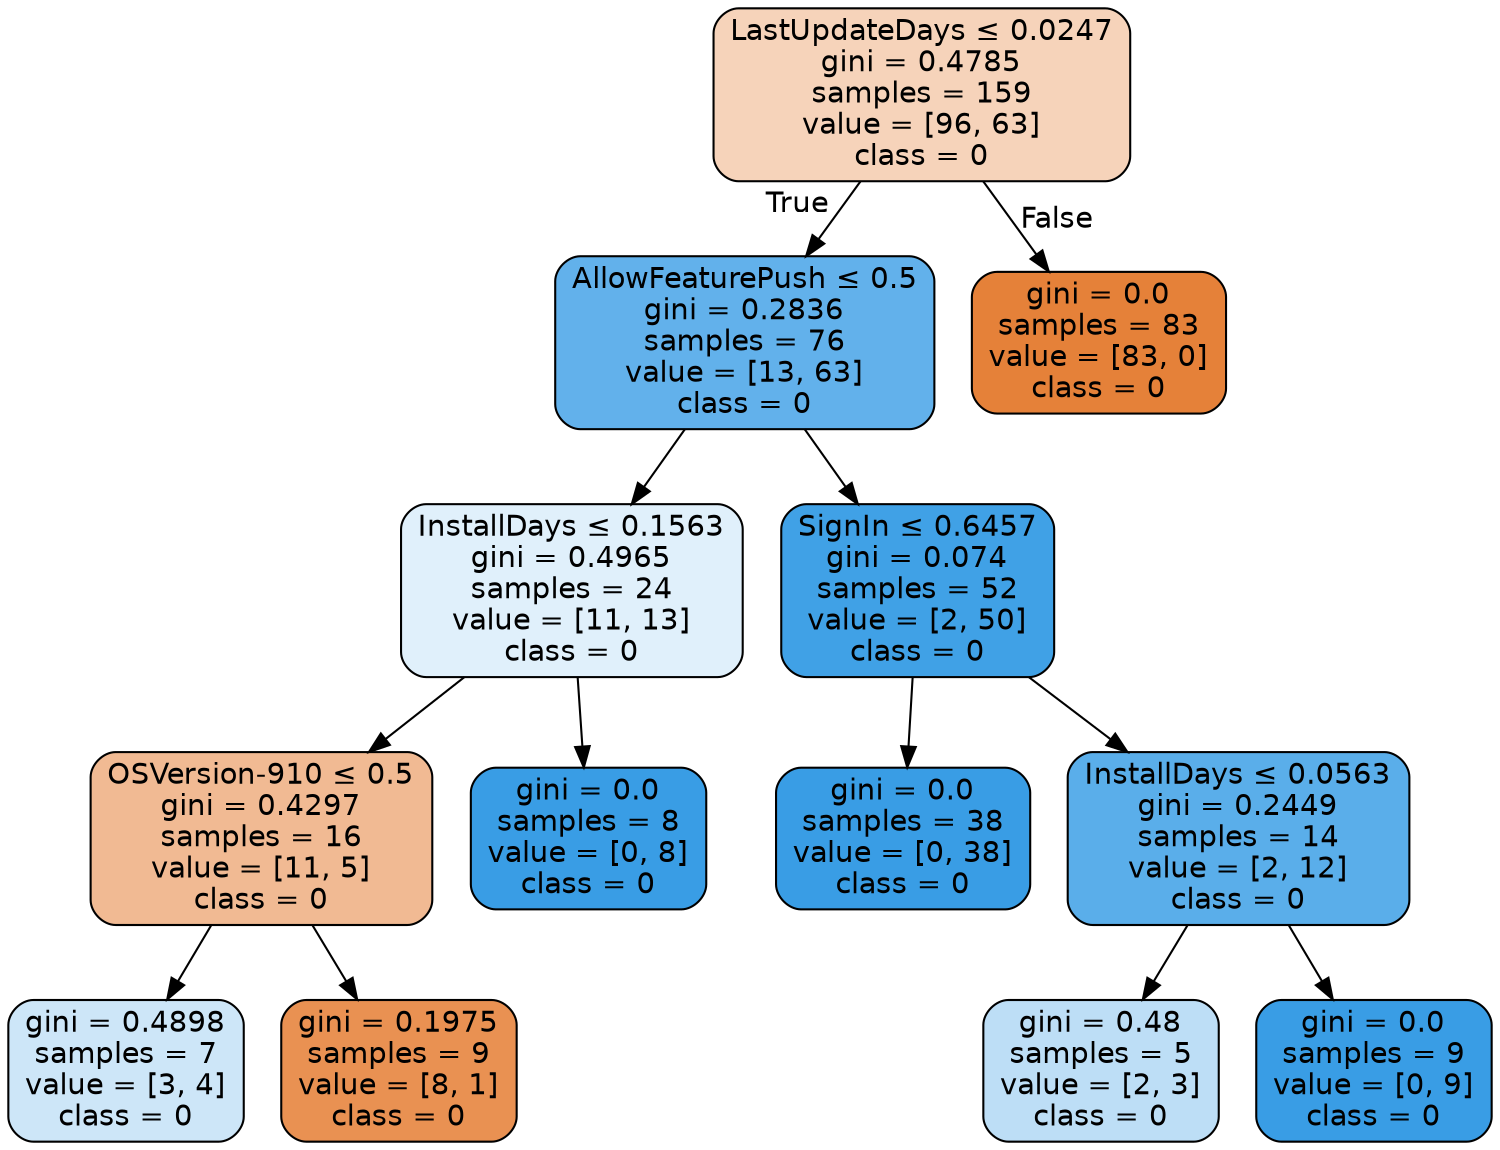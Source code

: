 digraph Tree {
node [shape=box, style="filled, rounded", color="black", fontname=helvetica] ;
edge [fontname=helvetica] ;
0 [label=<LastUpdateDays &le; 0.0247<br/>gini = 0.4785<br/>samples = 159<br/>value = [96, 63]<br/>class = 0>, fillcolor="#e5813958"] ;
1 [label=<AllowFeaturePush &le; 0.5<br/>gini = 0.2836<br/>samples = 76<br/>value = [13, 63]<br/>class = 0>, fillcolor="#399de5ca"] ;
0 -> 1 [labeldistance=2.5, labelangle=45, headlabel="True"] ;
2 [label=<InstallDays &le; 0.1563<br/>gini = 0.4965<br/>samples = 24<br/>value = [11, 13]<br/>class = 0>, fillcolor="#399de527"] ;
1 -> 2 ;
3 [label=<OSVersion-910 &le; 0.5<br/>gini = 0.4297<br/>samples = 16<br/>value = [11, 5]<br/>class = 0>, fillcolor="#e581398b"] ;
2 -> 3 ;
4 [label=<gini = 0.4898<br/>samples = 7<br/>value = [3, 4]<br/>class = 0>, fillcolor="#399de540"] ;
3 -> 4 ;
5 [label=<gini = 0.1975<br/>samples = 9<br/>value = [8, 1]<br/>class = 0>, fillcolor="#e58139df"] ;
3 -> 5 ;
6 [label=<gini = 0.0<br/>samples = 8<br/>value = [0, 8]<br/>class = 0>, fillcolor="#399de5ff"] ;
2 -> 6 ;
7 [label=<SignIn &le; 0.6457<br/>gini = 0.074<br/>samples = 52<br/>value = [2, 50]<br/>class = 0>, fillcolor="#399de5f5"] ;
1 -> 7 ;
8 [label=<gini = 0.0<br/>samples = 38<br/>value = [0, 38]<br/>class = 0>, fillcolor="#399de5ff"] ;
7 -> 8 ;
9 [label=<InstallDays &le; 0.0563<br/>gini = 0.2449<br/>samples = 14<br/>value = [2, 12]<br/>class = 0>, fillcolor="#399de5d4"] ;
7 -> 9 ;
10 [label=<gini = 0.48<br/>samples = 5<br/>value = [2, 3]<br/>class = 0>, fillcolor="#399de555"] ;
9 -> 10 ;
11 [label=<gini = 0.0<br/>samples = 9<br/>value = [0, 9]<br/>class = 0>, fillcolor="#399de5ff"] ;
9 -> 11 ;
12 [label=<gini = 0.0<br/>samples = 83<br/>value = [83, 0]<br/>class = 0>, fillcolor="#e58139ff"] ;
0 -> 12 [labeldistance=2.5, labelangle=-45, headlabel="False"] ;
}